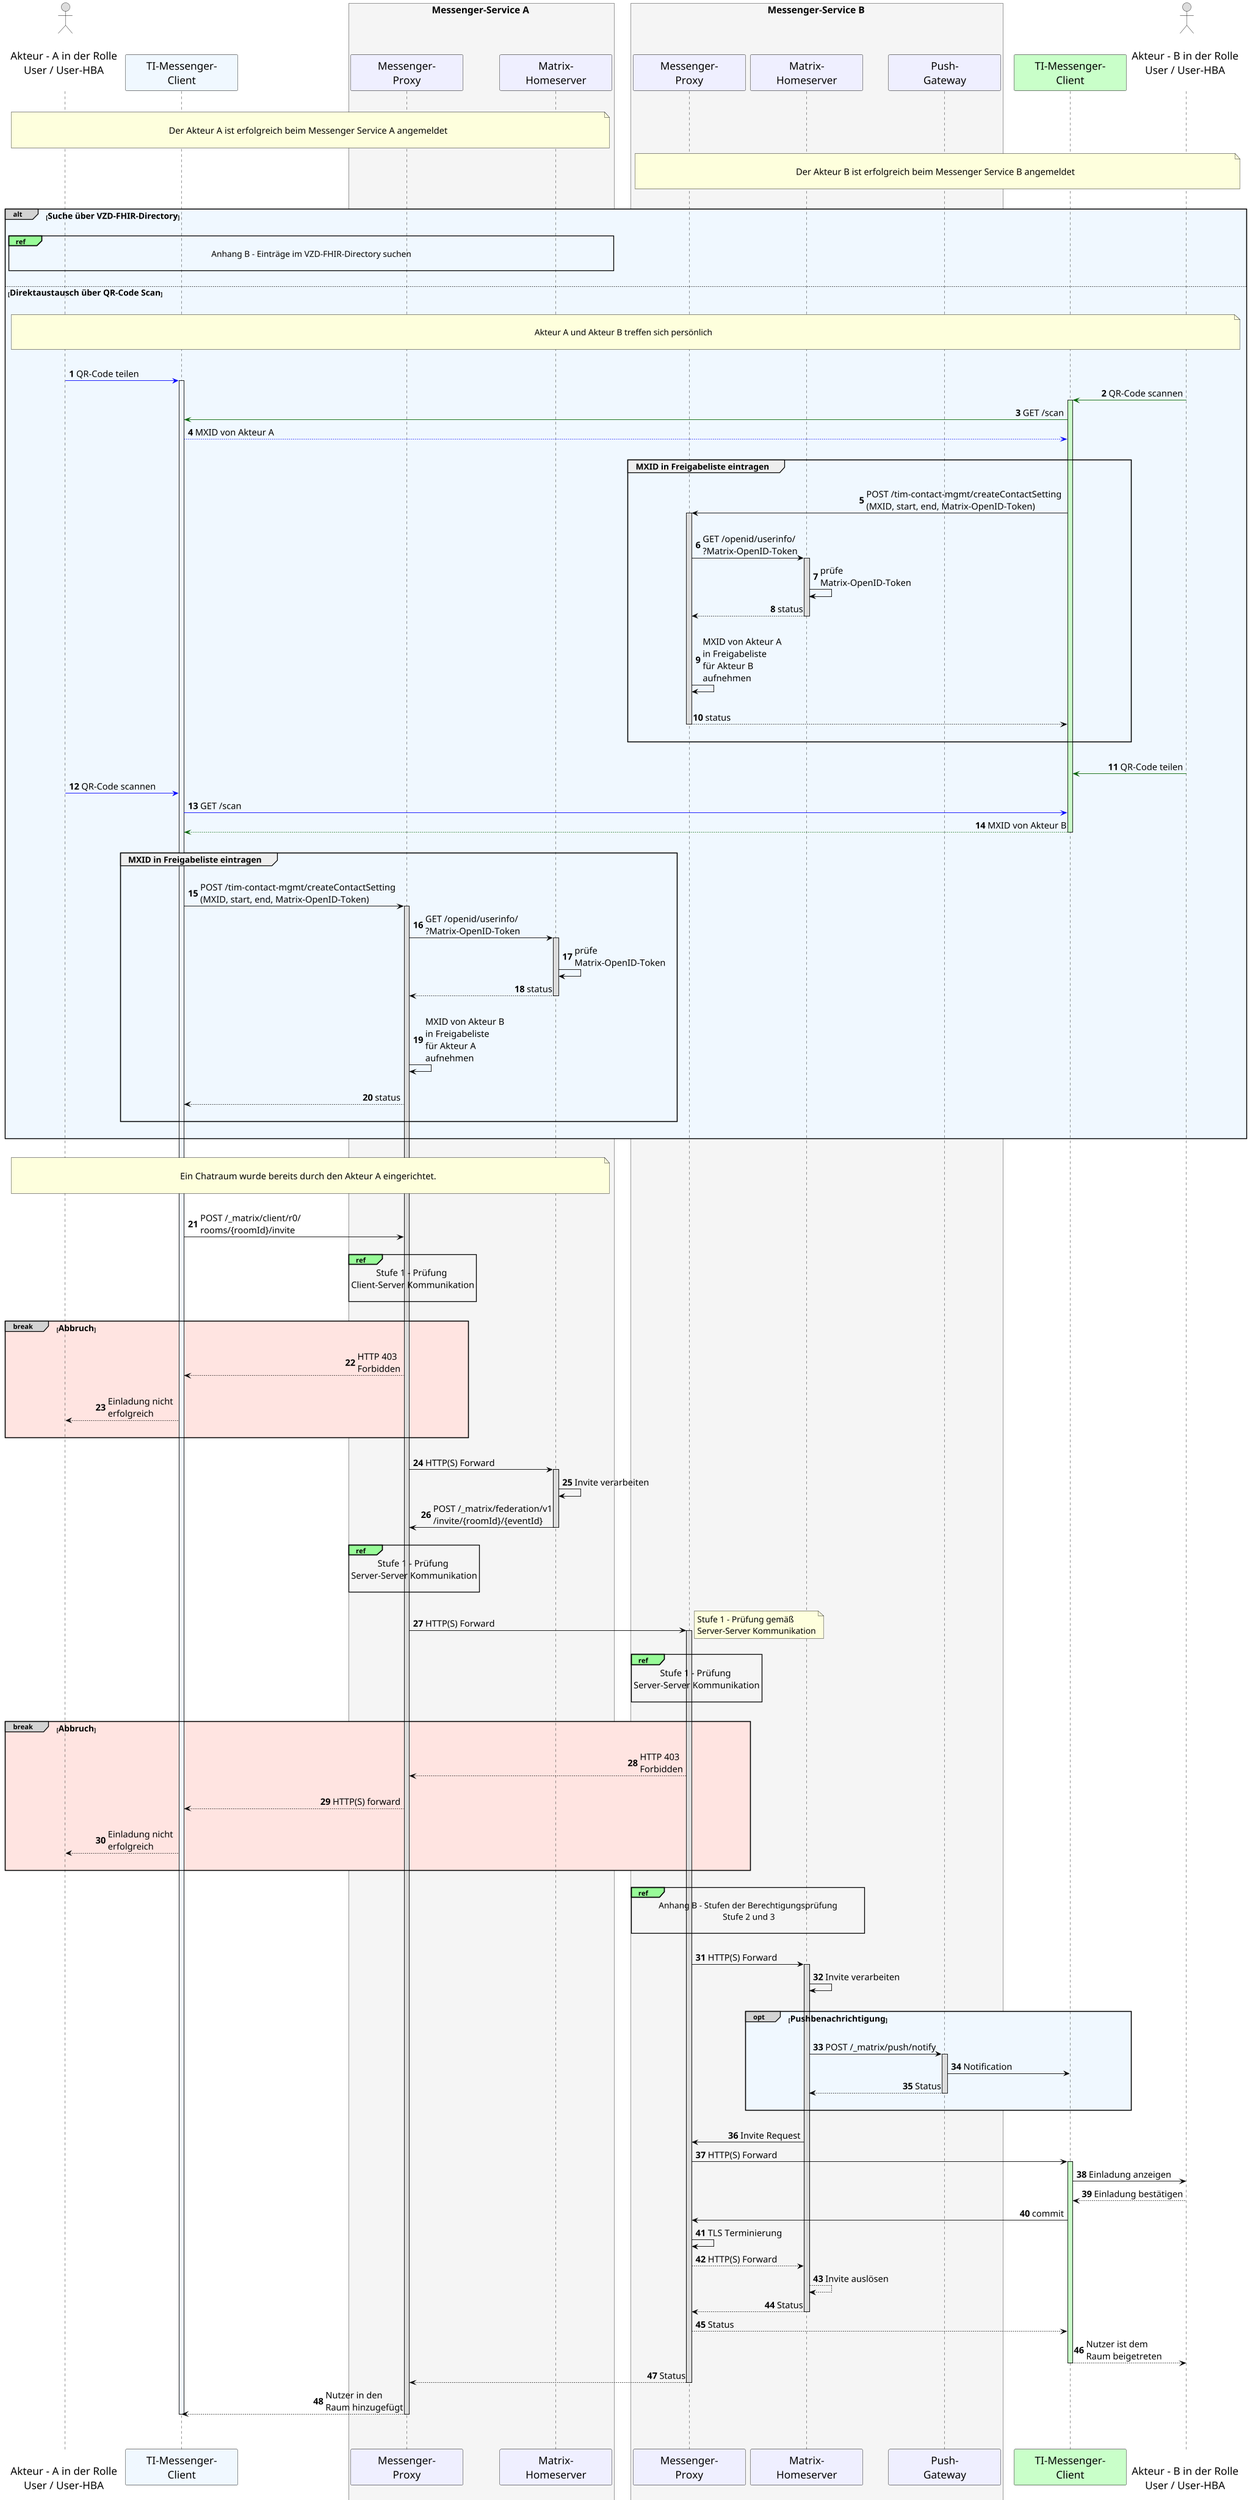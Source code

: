 /' 
# TI-Messenger 1.1
# TI-Messenger-Dienst
# UC - 10061
# Sequence Diagram
# Name: Einladung von Akteuren außerhalb einer Organisation
'/

@startuml
skinparam sequenceMessageAlign direction
skinparam minClassWidth 200
skinparam BoxPadding 15
skinparam sequenceReferenceHeaderBackgroundColor palegreen
scale max 2048 width

skinparam sequence {
ArrowColor black
ArrowFontSize 17
ActorBorderColor black
LifeLineBorderColor black
LifeLineBackgroundColor Gainsboro

ParticipantBorderColor Motivation
ParticipantBackgroundColor Motivation
ParticipantFontSize 20
ParticipantFontColor black
ParticipantBorderColor Black
ParticipantBackgroundColor MOTIVATION

ActorBackgroundColor Gainsboro
ActorFontColor black
ActorFontSize 20
}
    actor U1 as "\nAkteur - A in der Rolle\nUser / User-HBA\n"
    participant C1 as "TI-Messenger-\nClient" #AliceBlue
    box <size:18>Messenger-Service A</size> #WhiteSmoke
      participant MP1 as "Messenger-\nProxy"
      participant MH1 as "Matrix-\nHomeserver"
    end box
    box <size:18>Messenger-Service B</size> #WhiteSmoke
    participant MP2 as "Messenger-\nProxy"
    participant MH2 as "Matrix-\nHomeserver"
    participant PG2 as "Push-\nGateway"
    end box
    participant C2 as "TI-Messenger-\nClient" #TECHNOLOGY
    actor U2 as "\nAkteur - B in der Rolle\nUser / User-HBA\n"
    
|||
note over U1, MH1: \n<size:17>Der Akteur A ist erfolgreich beim Messenger Service A angemeldet</size>\n   
note over U2, MP2: \n<size:17>Der Akteur B ist erfolgreich beim Messenger Service B angemeldet</size>\n    
|||
    
    alt#LightGrey #AliceBlue  <size:16>Suche über VZD-FHIR-Directory</size>
      |||
      ref over U1, MH1 : <size:16>Anhang B - Einträge im VZD-FHIR-Directory suchen</size>\n
      |||
    
      else <size:16>Direktaustausch über QR-Code Scan</size>
         |||
         note over U1, U2: \n<size:16>Akteur A und Akteur B treffen sich persönlich\n
         |||
         autonumber
         U1-[#0000FF]>C1: QR-Code teilen
          activate C1 #AliceBlue
         U2-[#DarkGreen]>C2: QR-Code scannen
          activate C2 #TECHNOLOGY
         C2-[#DarkGreen]>C1: GET /scan
         C1--[#0000FF]>C2: MXID von Akteur A
         |||
           group <size:16>MXID in Freigabeliste eintragen</size>
             |||
             C2->MP2: POST /tim-contact-mgmt/createContactSetting \n(MXID, start, end, Matrix-OpenID-Token)
             activate MP2
             |||
             MP2->MH2: GET /openid/userinfo/\n?Matrix-OpenID-Token
             activate MH2
             MH2->MH2: prüfe \nMatrix-OpenID-Token
             MH2-->MP2: status
             deactivate MH2
             |||
             MP2->MP2: MXID von Akteur A \nin Freigabeliste \nfür Akteur B \naufnehmen
             |||
             MP2-->C2: status
             deactivate MP2
            |||
           end
         |||
         U2-[#DarkGreen]>C2: QR-Code teilen
         U1-[#0000FF]>C1: QR-Code scannen
         C1-[#0000FF]>C2: GET /scan
         C2--[#DarkGreen]>C1: MXID von Akteur B
         deactivate C2
         |||
           group <size:16>MXID in Freigabeliste eintragen</size>
            |||
             C1->MP1: POST /tim-contact-mgmt/createContactSetting \n(MXID, start, end, Matrix-OpenID-Token)
             activate MP1
             MP1->MH1: GET /openid/userinfo/\n?Matrix-OpenID-Token
             activate MH1
             MH1->MH1: prüfe \nMatrix-OpenID-Token
             MH1-->MP1: status
             deactivate MH1
             |||
             MP1->MP1: MXID von Akteur B \nin Freigabeliste \nfür Akteur A \naufnehmen
             |||
             MP1-->C1: status
             deactivate MP2
             deactivate C2
            |||
          end
          |||
    end
    |||
    note over U1, MH1: \n<size:17>Ein Chatraum wurde bereits durch den Akteur A eingerichtet.</size>\n
    
    |||
    C1->MP1: POST /_matrix/client/r0/\nrooms/{roomId}/invite 
    |||
      ref over MP1, MP1: <size:17>Stufe 1 - Prüfung \n<size:17>Client-Server Kommunikation</size>\n       
    |||
      break#LightGrey #MistyRose <size:16>Abbruch</size>
      |||
      MP1-->C1: HTTP 403 \nForbidden
      |||
      C1-->U1: Einladung nicht \nerfolgreich
      |||
      end
      |||

    MP1->MH1: HTTP(S) Forward
      activate MH1
    MH1->MH1: Invite verarbeiten
    MH1->MP1: POST /_matrix/federation/v1\n/invite/{roomId}/{eventId} 
      deactivate MH1
    |||
    ref over MP1, MP1: <size:17>Stufe 1 - Prüfung \n<size:17>Server-Server Kommunikation</size>\n
    |||
    MP1->MP2: HTTP(S) Forward
    note right: <size:16>Stufe 1 - Prüfung gemäß </size>\n<size:16>Server-Server Kommunikation</size>
    |||
      activate MP2
      ref over MP2, MP2: <size:17>Stufe 1 - Prüfung \n<size:17>Server-Server Kommunikation</size>\n
    |||

      break#LightGrey #MistyRose <size:16>Abbruch</size>
      |||
      MP2-->MP1: HTTP 403 \nForbidden
      |||
      MP1-->C1: HTTP(S) forward
      |||
      C1-->U1: Einladung nicht \nerfolgreich
      |||
      end

    |||
      ref over MP2, MH2 : <size:16>Anhang B - Stufen der Berechtigungsprüfung</size>\n <size:16>Stufe 2 und 3</size>\n
    |||
    MP2->MH2: HTTP(S) Forward
      activate MH2
      MH2->MH2: Invite verarbeiten
      |||
      opt#LightGrey #AliceBlue <size:16>Pushbenachrichtigung</size>
      |||
        MH2->PG2: POST /_matrix/push/notify
          activate PG2
        PG2->C2: Notification
        PG2-->MH2: Status
          deactivate PG2
      |||
      end
      |||
        MH2->MP2: Invite Request
        MP2->C2: HTTP(S) Forward
          activate C2 #TECHNOLOGY
        C2->U2: Einladung anzeigen
        U2-->C2: Einladung bestätigen
        C2->MP2: commit
        MP2->MP2: TLS Terminierung
        MP2-->MH2: HTTP(S) Forward
        MH2-->MH2: Invite auslösen
        MH2-->MP2: Status
          deactivate MH2

        MP2-->C2: Status
        C2-->U2: Nutzer ist dem \nRaum beigetreten
          deactivate C2
        MP2-->MP1: Status 
          deactivate MP2
        MP1-->C1: Nutzer in den \nRaum hinzugefügt  
                  deactivate MP1
          deactivate C1
  |||
|||
@enduml
